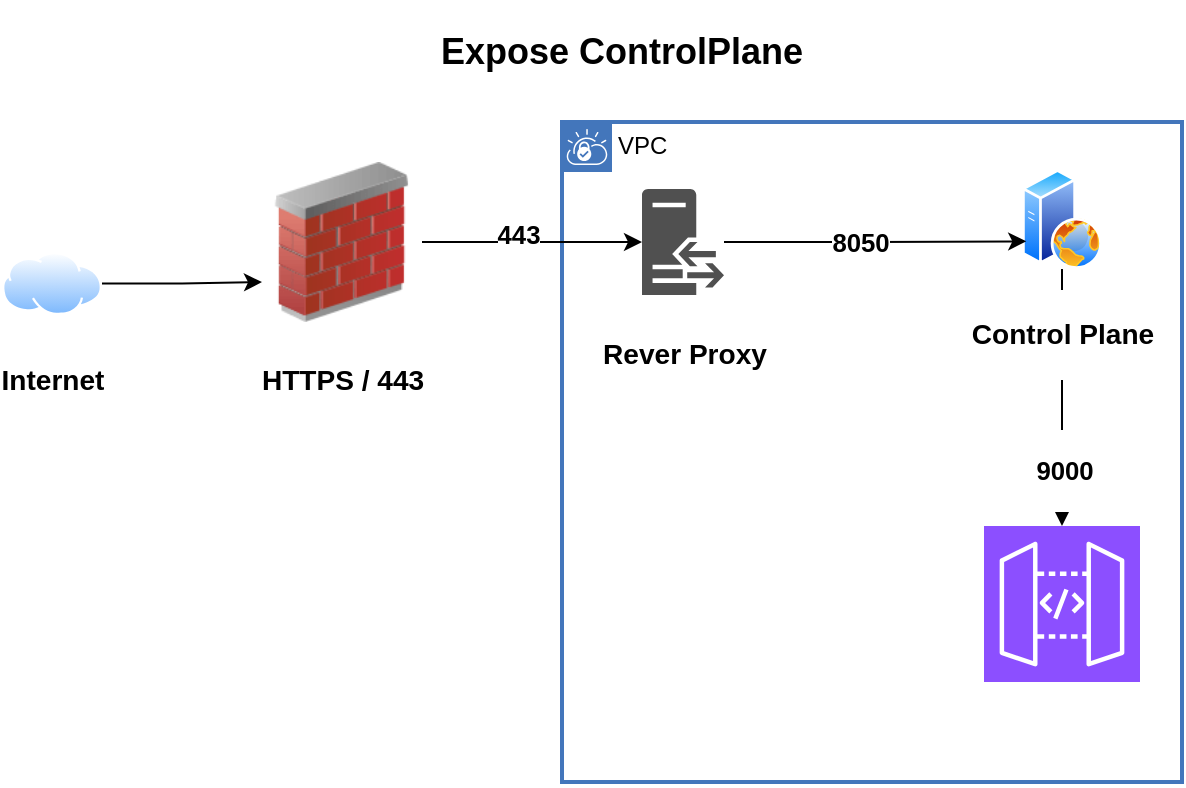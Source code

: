 <mxfile version="24.7.8">
  <diagram name="Page-1" id="gGleUXAt1yLRhIJoPK8x">
    <mxGraphModel dx="954" dy="674" grid="1" gridSize="10" guides="1" tooltips="1" connect="1" arrows="1" fold="1" page="1" pageScale="1" pageWidth="850" pageHeight="1100" math="0" shadow="0">
      <root>
        <mxCell id="0" />
        <mxCell id="1" parent="0" />
        <mxCell id="oQbVbkL-_QKkp-6BVC7q-6" value="VPC" style="shape=mxgraph.ibm.box;prType=vpc;fontStyle=0;verticalAlign=top;align=left;spacingLeft=32;spacingTop=4;fillColor=none;rounded=0;whiteSpace=wrap;html=1;strokeColor=#4376BB;strokeWidth=2;dashed=0;container=1;spacing=-4;collapsible=0;expand=0;recursiveResize=0;" vertex="1" parent="1">
          <mxGeometry x="310" y="160" width="310" height="330" as="geometry" />
        </mxCell>
        <mxCell id="oQbVbkL-_QKkp-6BVC7q-13" style="edgeStyle=orthogonalEdgeStyle;rounded=0;orthogonalLoop=1;jettySize=auto;html=1;spacing=2;" edge="1" parent="oQbVbkL-_QKkp-6BVC7q-6" source="oQbVbkL-_QKkp-6BVC7q-10" target="oQbVbkL-_QKkp-6BVC7q-11">
          <mxGeometry relative="1" as="geometry" />
        </mxCell>
        <mxCell id="oQbVbkL-_QKkp-6BVC7q-15" value="&lt;h3&gt;9000&lt;/h3&gt;" style="edgeLabel;html=1;align=center;verticalAlign=middle;resizable=0;points=[];" vertex="1" connectable="0" parent="oQbVbkL-_QKkp-6BVC7q-13">
          <mxGeometry x="0.556" y="1" relative="1" as="geometry">
            <mxPoint as="offset" />
          </mxGeometry>
        </mxCell>
        <mxCell id="oQbVbkL-_QKkp-6BVC7q-10" value="&lt;h3&gt;Control Plane&lt;/h3&gt;" style="image;aspect=fixed;perimeter=ellipsePerimeter;html=1;align=center;shadow=0;dashed=0;spacingTop=3;image=img/lib/active_directory/web_server.svg;" vertex="1" parent="oQbVbkL-_QKkp-6BVC7q-6">
          <mxGeometry x="230" y="23.5" width="40" height="50" as="geometry" />
        </mxCell>
        <mxCell id="oQbVbkL-_QKkp-6BVC7q-11" value="&lt;h3&gt;&lt;font color=&quot;#ffffff&quot;&gt;Dataplane&lt;/font&gt;&lt;/h3&gt;" style="sketch=0;points=[[0,0,0],[0.25,0,0],[0.5,0,0],[0.75,0,0],[1,0,0],[0,1,0],[0.25,1,0],[0.5,1,0],[0.75,1,0],[1,1,0],[0,0.25,0],[0,0.5,0],[0,0.75,0],[1,0.25,0],[1,0.5,0],[1,0.75,0]];outlineConnect=0;fontColor=#232F3E;fillColor=#8C4FFF;strokeColor=#ffffff;dashed=0;verticalLabelPosition=bottom;verticalAlign=top;align=center;html=1;fontSize=12;fontStyle=0;aspect=fixed;shape=mxgraph.aws4.resourceIcon;resIcon=mxgraph.aws4.api_gateway;" vertex="1" parent="oQbVbkL-_QKkp-6BVC7q-6">
          <mxGeometry x="211" y="202" width="78" height="78" as="geometry" />
        </mxCell>
        <mxCell id="oQbVbkL-_QKkp-6BVC7q-3" style="edgeStyle=orthogonalEdgeStyle;rounded=0;orthogonalLoop=1;jettySize=auto;html=1;" edge="1" parent="1" source="oQbVbkL-_QKkp-6BVC7q-1" target="oQbVbkL-_QKkp-6BVC7q-2">
          <mxGeometry relative="1" as="geometry" />
        </mxCell>
        <mxCell id="oQbVbkL-_QKkp-6BVC7q-19" value="&lt;h3&gt;443&lt;/h3&gt;" style="edgeLabel;html=1;align=center;verticalAlign=middle;resizable=0;points=[];" vertex="1" connectable="0" parent="oQbVbkL-_QKkp-6BVC7q-3">
          <mxGeometry x="-0.127" y="4" relative="1" as="geometry">
            <mxPoint as="offset" />
          </mxGeometry>
        </mxCell>
        <mxCell id="oQbVbkL-_QKkp-6BVC7q-1" value="&lt;h3&gt;HTTPS / 443&lt;/h3&gt;" style="image;html=1;image=img/lib/clip_art/networking/Firewall_02_128x128.png" vertex="1" parent="1">
          <mxGeometry x="160" y="180" width="80" height="80" as="geometry" />
        </mxCell>
        <mxCell id="oQbVbkL-_QKkp-6BVC7q-12" style="edgeStyle=orthogonalEdgeStyle;rounded=0;orthogonalLoop=1;jettySize=auto;html=1;entryX=0;entryY=0.75;entryDx=0;entryDy=0;" edge="1" parent="1" source="oQbVbkL-_QKkp-6BVC7q-2" target="oQbVbkL-_QKkp-6BVC7q-10">
          <mxGeometry relative="1" as="geometry" />
        </mxCell>
        <mxCell id="oQbVbkL-_QKkp-6BVC7q-14" value="&lt;h3&gt;8050&lt;/h3&gt;" style="edgeLabel;html=1;align=center;verticalAlign=middle;resizable=0;points=[];" vertex="1" connectable="0" parent="oQbVbkL-_QKkp-6BVC7q-12">
          <mxGeometry x="-0.111" relative="1" as="geometry">
            <mxPoint as="offset" />
          </mxGeometry>
        </mxCell>
        <mxCell id="oQbVbkL-_QKkp-6BVC7q-2" value="&lt;h3&gt;Rever Proxy&lt;/h3&gt;" style="sketch=0;pointerEvents=1;shadow=0;dashed=0;html=1;strokeColor=none;fillColor=#505050;labelPosition=center;verticalLabelPosition=bottom;verticalAlign=top;outlineConnect=0;align=center;shape=mxgraph.office.servers.reverse_proxy;" vertex="1" parent="1">
          <mxGeometry x="350" y="193.5" width="41" height="53" as="geometry" />
        </mxCell>
        <mxCell id="oQbVbkL-_QKkp-6BVC7q-7" style="edgeStyle=orthogonalEdgeStyle;rounded=0;orthogonalLoop=1;jettySize=auto;html=1;entryX=0;entryY=0.75;entryDx=0;entryDy=0;" edge="1" parent="1" source="oQbVbkL-_QKkp-6BVC7q-4" target="oQbVbkL-_QKkp-6BVC7q-1">
          <mxGeometry relative="1" as="geometry" />
        </mxCell>
        <mxCell id="oQbVbkL-_QKkp-6BVC7q-4" value="&lt;h3&gt;Internet&lt;/h3&gt;" style="image;aspect=fixed;perimeter=ellipsePerimeter;html=1;align=center;shadow=0;dashed=0;spacingTop=3;image=img/lib/active_directory/internet_cloud.svg;" vertex="1" parent="1">
          <mxGeometry x="30" y="225" width="50" height="31.5" as="geometry" />
        </mxCell>
        <mxCell id="oQbVbkL-_QKkp-6BVC7q-18" value="&lt;h2&gt;Expose ControlPlane&lt;/h2&gt;" style="text;html=1;align=center;verticalAlign=middle;whiteSpace=wrap;rounded=0;" vertex="1" parent="1">
          <mxGeometry x="190" y="110" width="300" height="30" as="geometry" />
        </mxCell>
      </root>
    </mxGraphModel>
  </diagram>
</mxfile>
